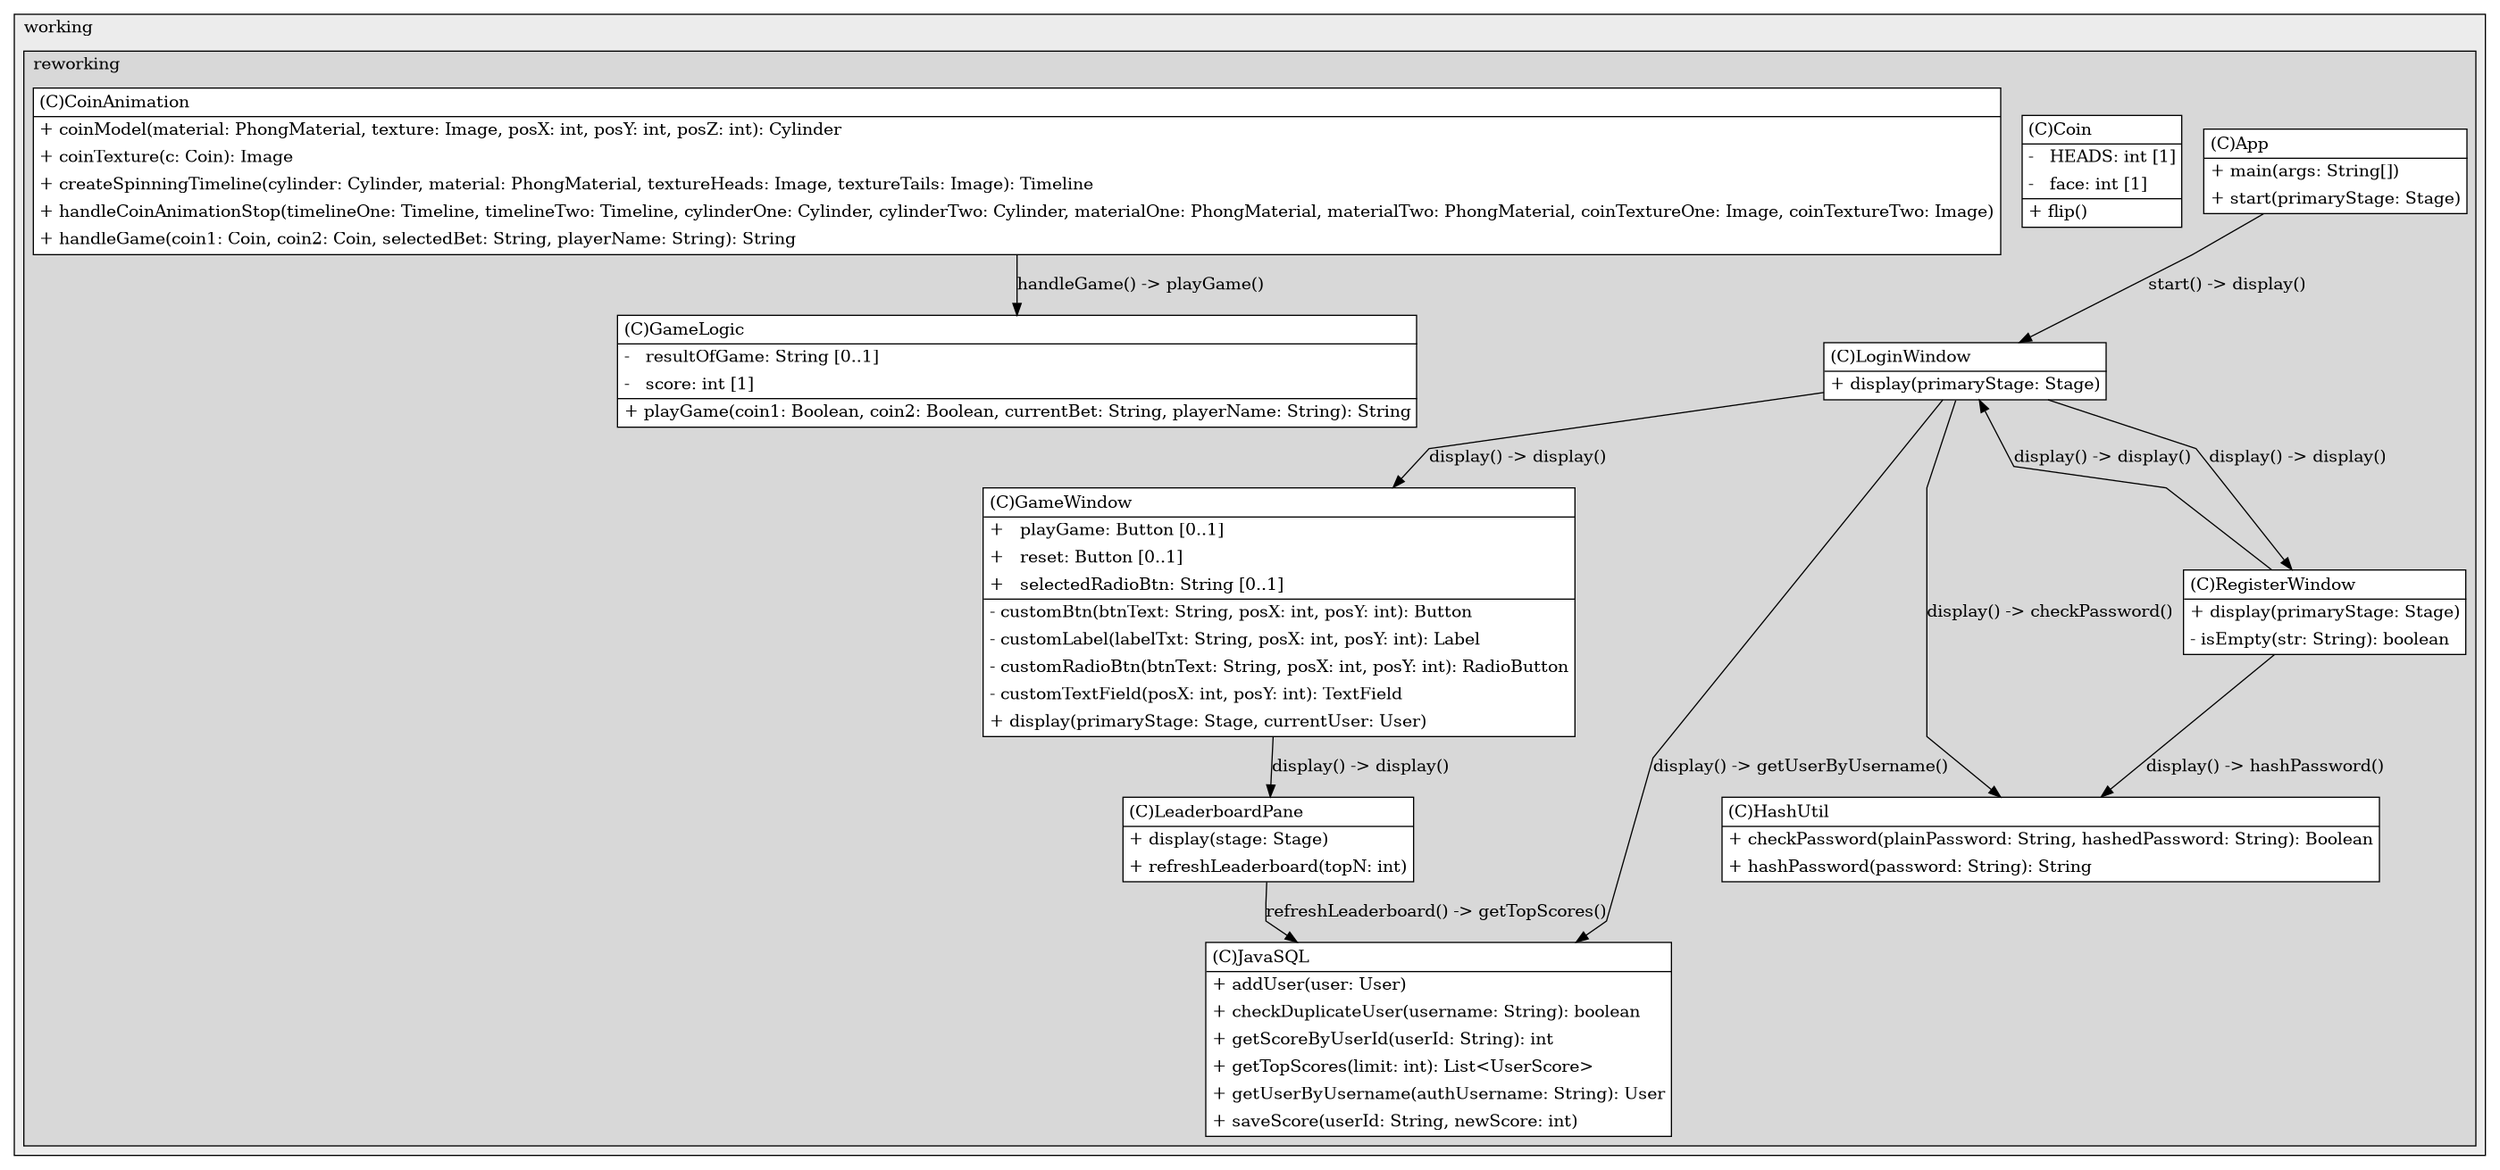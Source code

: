 @startuml

/' diagram meta data start
config=StructureConfiguration;
{
  "projectClassification": {
    "searchMode": "OpenProject", // OpenProject, AllProjects
    "includedProjects": "",
    "pathEndKeywords": "*.impl",
    "isClientPath": "",
    "isClientName": "",
    "isTestPath": "",
    "isTestName": "",
    "isMappingPath": "",
    "isMappingName": "",
    "isDataAccessPath": "",
    "isDataAccessName": "",
    "isDataStructurePath": "",
    "isDataStructureName": "",
    "isInterfaceStructuresPath": "",
    "isInterfaceStructuresName": "",
    "isEntryPointPath": "",
    "isEntryPointName": "",
    "treatFinalFieldsAsMandatory": false
  },
  "graphRestriction": {
    "classPackageExcludeFilter": "",
    "classPackageIncludeFilter": "",
    "classNameExcludeFilter": "",
    "classNameIncludeFilter": "",
    "methodNameExcludeFilter": "",
    "methodNameIncludeFilter": "",
    "removeByInheritance": "", // inheritance/annotation based filtering is done in a second step
    "removeByAnnotation": "",
    "removeByClassPackage": "", // cleanup the graph after inheritance/annotation based filtering is done
    "removeByClassName": "",
    "cutMappings": false,
    "cutEnum": true,
    "cutTests": true,
    "cutClient": true,
    "cutDataAccess": false,
    "cutInterfaceStructures": false,
    "cutDataStructures": false,
    "cutGetterAndSetter": true,
    "cutConstructors": true
  },
  "graphTraversal": {
    "forwardDepth": 6,
    "backwardDepth": 6,
    "classPackageExcludeFilter": "",
    "classPackageIncludeFilter": "",
    "classNameExcludeFilter": "",
    "classNameIncludeFilter": "",
    "methodNameExcludeFilter": "",
    "methodNameIncludeFilter": "",
    "hideMappings": false,
    "hideDataStructures": false,
    "hidePrivateMethods": true,
    "hideInterfaceCalls": true, // indirection: implementation -> interface (is hidden) -> implementation
    "onlyShowApplicationEntryPoints": false, // root node is included
    "useMethodCallsForStructureDiagram": "ForwardOnly" // ForwardOnly, BothDirections, No
  },
  "details": {
    "aggregation": "GroupByClass", // ByClass, GroupByClass, None
    "showClassGenericTypes": true,
    "showMethods": true,
    "showMethodParameterNames": true,
    "showMethodParameterTypes": true,
    "showMethodReturnType": true,
    "showPackageLevels": 2,
    "showDetailedClassStructure": true
  },
  "rootClass": "re.working.reworking.App",
  "extensionCallbackMethod": "" // qualified.class.name#methodName - signature: public static String method(String)
}
diagram meta data end '/



digraph g {
    rankdir="TB"
    splines=polyline
    

'nodes 
subgraph cluster_1525164849 { 
   	label=working
	labeljust=l
	fillcolor="#ececec"
	style=filled
   
   subgraph cluster_85934881 { 
   	label=reworking
	labeljust=l
	fillcolor="#d8d8d8"
	style=filled
   
   App1583354842[
	label=<<TABLE BORDER="1" CELLBORDER="0" CELLPADDING="4" CELLSPACING="0">
<TR><TD ALIGN="LEFT" >(C)App</TD></TR>
<HR/>
<TR><TD ALIGN="LEFT" >+ main(args: String[])</TD></TR>
<TR><TD ALIGN="LEFT" >+ start(primaryStage: Stage)</TD></TR>
</TABLE>>
	style=filled
	margin=0
	shape=plaintext
	fillcolor="#FFFFFF"
];

Coin1583354842[
	label=<<TABLE BORDER="1" CELLBORDER="0" CELLPADDING="4" CELLSPACING="0">
<TR><TD ALIGN="LEFT" >(C)Coin</TD></TR>
<HR/>
<TR><TD ALIGN="LEFT" >-   HEADS: int [1]</TD></TR>
<TR><TD ALIGN="LEFT" >-   face: int [1]</TD></TR>
<HR/>
<TR><TD ALIGN="LEFT" >+ flip()</TD></TR>
</TABLE>>
	style=filled
	margin=0
	shape=plaintext
	fillcolor="#FFFFFF"
];

CoinAnimation1583354842[
	label=<<TABLE BORDER="1" CELLBORDER="0" CELLPADDING="4" CELLSPACING="0">
<TR><TD ALIGN="LEFT" >(C)CoinAnimation</TD></TR>
<HR/>
<TR><TD ALIGN="LEFT" >+ coinModel(material: PhongMaterial, texture: Image, posX: int, posY: int, posZ: int): Cylinder</TD></TR>
<TR><TD ALIGN="LEFT" >+ coinTexture(c: Coin): Image</TD></TR>
<TR><TD ALIGN="LEFT" >+ createSpinningTimeline(cylinder: Cylinder, material: PhongMaterial, textureHeads: Image, textureTails: Image): Timeline</TD></TR>
<TR><TD ALIGN="LEFT" >+ handleCoinAnimationStop(timelineOne: Timeline, timelineTwo: Timeline, cylinderOne: Cylinder, cylinderTwo: Cylinder, materialOne: PhongMaterial, materialTwo: PhongMaterial, coinTextureOne: Image, coinTextureTwo: Image)</TD></TR>
<TR><TD ALIGN="LEFT" >+ handleGame(coin1: Coin, coin2: Coin, selectedBet: String, playerName: String): String</TD></TR>
</TABLE>>
	style=filled
	margin=0
	shape=plaintext
	fillcolor="#FFFFFF"
];

GameLogic1583354842[
	label=<<TABLE BORDER="1" CELLBORDER="0" CELLPADDING="4" CELLSPACING="0">
<TR><TD ALIGN="LEFT" >(C)GameLogic</TD></TR>
<HR/>
<TR><TD ALIGN="LEFT" >-   resultOfGame: String [0..1]</TD></TR>
<TR><TD ALIGN="LEFT" >-   score: int [1]</TD></TR>
<HR/>
<TR><TD ALIGN="LEFT" >+ playGame(coin1: Boolean, coin2: Boolean, currentBet: String, playerName: String): String</TD></TR>
</TABLE>>
	style=filled
	margin=0
	shape=plaintext
	fillcolor="#FFFFFF"
];

GameWindow1583354842[
	label=<<TABLE BORDER="1" CELLBORDER="0" CELLPADDING="4" CELLSPACING="0">
<TR><TD ALIGN="LEFT" >(C)GameWindow</TD></TR>
<HR/>
<TR><TD ALIGN="LEFT" >+   playGame: Button [0..1]</TD></TR>
<TR><TD ALIGN="LEFT" >+   reset: Button [0..1]</TD></TR>
<TR><TD ALIGN="LEFT" >+   selectedRadioBtn: String [0..1]</TD></TR>
<HR/>
<TR><TD ALIGN="LEFT" >- customBtn(btnText: String, posX: int, posY: int): Button</TD></TR>
<TR><TD ALIGN="LEFT" >- customLabel(labelTxt: String, posX: int, posY: int): Label</TD></TR>
<TR><TD ALIGN="LEFT" >- customRadioBtn(btnText: String, posX: int, posY: int): RadioButton</TD></TR>
<TR><TD ALIGN="LEFT" >- customTextField(posX: int, posY: int): TextField</TD></TR>
<TR><TD ALIGN="LEFT" >+ display(primaryStage: Stage, currentUser: User)</TD></TR>
</TABLE>>
	style=filled
	margin=0
	shape=plaintext
	fillcolor="#FFFFFF"
];

HashUtil1583354842[
	label=<<TABLE BORDER="1" CELLBORDER="0" CELLPADDING="4" CELLSPACING="0">
<TR><TD ALIGN="LEFT" >(C)HashUtil</TD></TR>
<HR/>
<TR><TD ALIGN="LEFT" >+ checkPassword(plainPassword: String, hashedPassword: String): Boolean</TD></TR>
<TR><TD ALIGN="LEFT" >+ hashPassword(password: String): String</TD></TR>
</TABLE>>
	style=filled
	margin=0
	shape=plaintext
	fillcolor="#FFFFFF"
];

JavaSQL1583354842[
	label=<<TABLE BORDER="1" CELLBORDER="0" CELLPADDING="4" CELLSPACING="0">
<TR><TD ALIGN="LEFT" >(C)JavaSQL</TD></TR>
<HR/>
<TR><TD ALIGN="LEFT" >+ addUser(user: User)</TD></TR>
<TR><TD ALIGN="LEFT" >+ checkDuplicateUser(username: String): boolean</TD></TR>
<TR><TD ALIGN="LEFT" >+ getScoreByUserId(userId: String): int</TD></TR>
<TR><TD ALIGN="LEFT" >+ getTopScores(limit: int): List&lt;UserScore&gt;</TD></TR>
<TR><TD ALIGN="LEFT" >+ getUserByUsername(authUsername: String): User</TD></TR>
<TR><TD ALIGN="LEFT" >+ saveScore(userId: String, newScore: int)</TD></TR>
</TABLE>>
	style=filled
	margin=0
	shape=plaintext
	fillcolor="#FFFFFF"
];

LeaderboardPane1583354842[
	label=<<TABLE BORDER="1" CELLBORDER="0" CELLPADDING="4" CELLSPACING="0">
<TR><TD ALIGN="LEFT" >(C)LeaderboardPane</TD></TR>
<HR/>
<TR><TD ALIGN="LEFT" >+ display(stage: Stage)</TD></TR>
<TR><TD ALIGN="LEFT" >+ refreshLeaderboard(topN: int)</TD></TR>
</TABLE>>
	style=filled
	margin=0
	shape=plaintext
	fillcolor="#FFFFFF"
];

LoginWindow1583354842[
	label=<<TABLE BORDER="1" CELLBORDER="0" CELLPADDING="4" CELLSPACING="0">
<TR><TD ALIGN="LEFT" >(C)LoginWindow</TD></TR>
<HR/>
<TR><TD ALIGN="LEFT" >+ display(primaryStage: Stage)</TD></TR>
</TABLE>>
	style=filled
	margin=0
	shape=plaintext
	fillcolor="#FFFFFF"
];

RegisterWindow1583354842[
	label=<<TABLE BORDER="1" CELLBORDER="0" CELLPADDING="4" CELLSPACING="0">
<TR><TD ALIGN="LEFT" >(C)RegisterWindow</TD></TR>
<HR/>
<TR><TD ALIGN="LEFT" >+ display(primaryStage: Stage)</TD></TR>
<TR><TD ALIGN="LEFT" >- isEmpty(str: String): boolean</TD></TR>
</TABLE>>
	style=filled
	margin=0
	shape=plaintext
	fillcolor="#FFFFFF"
];
} 
} 

'edges    
App1583354842 -> LoginWindow1583354842[label="start() -> display()"];
CoinAnimation1583354842 -> GameLogic1583354842[label="handleGame() -> playGame()"];
GameWindow1583354842 -> LeaderboardPane1583354842[label="display() -> display()"];
LeaderboardPane1583354842 -> JavaSQL1583354842[label="refreshLeaderboard() -> getTopScores()"];
LoginWindow1583354842 -> GameWindow1583354842[label="display() -> display()"];
LoginWindow1583354842 -> HashUtil1583354842[label="display() -> checkPassword()"];
LoginWindow1583354842 -> JavaSQL1583354842[label="display() -> getUserByUsername()"];
LoginWindow1583354842 -> RegisterWindow1583354842[label="display() -> display()"];
RegisterWindow1583354842 -> HashUtil1583354842[label="display() -> hashPassword()"];
RegisterWindow1583354842 -> LoginWindow1583354842[label="display() -> display()"];
    
}
@enduml